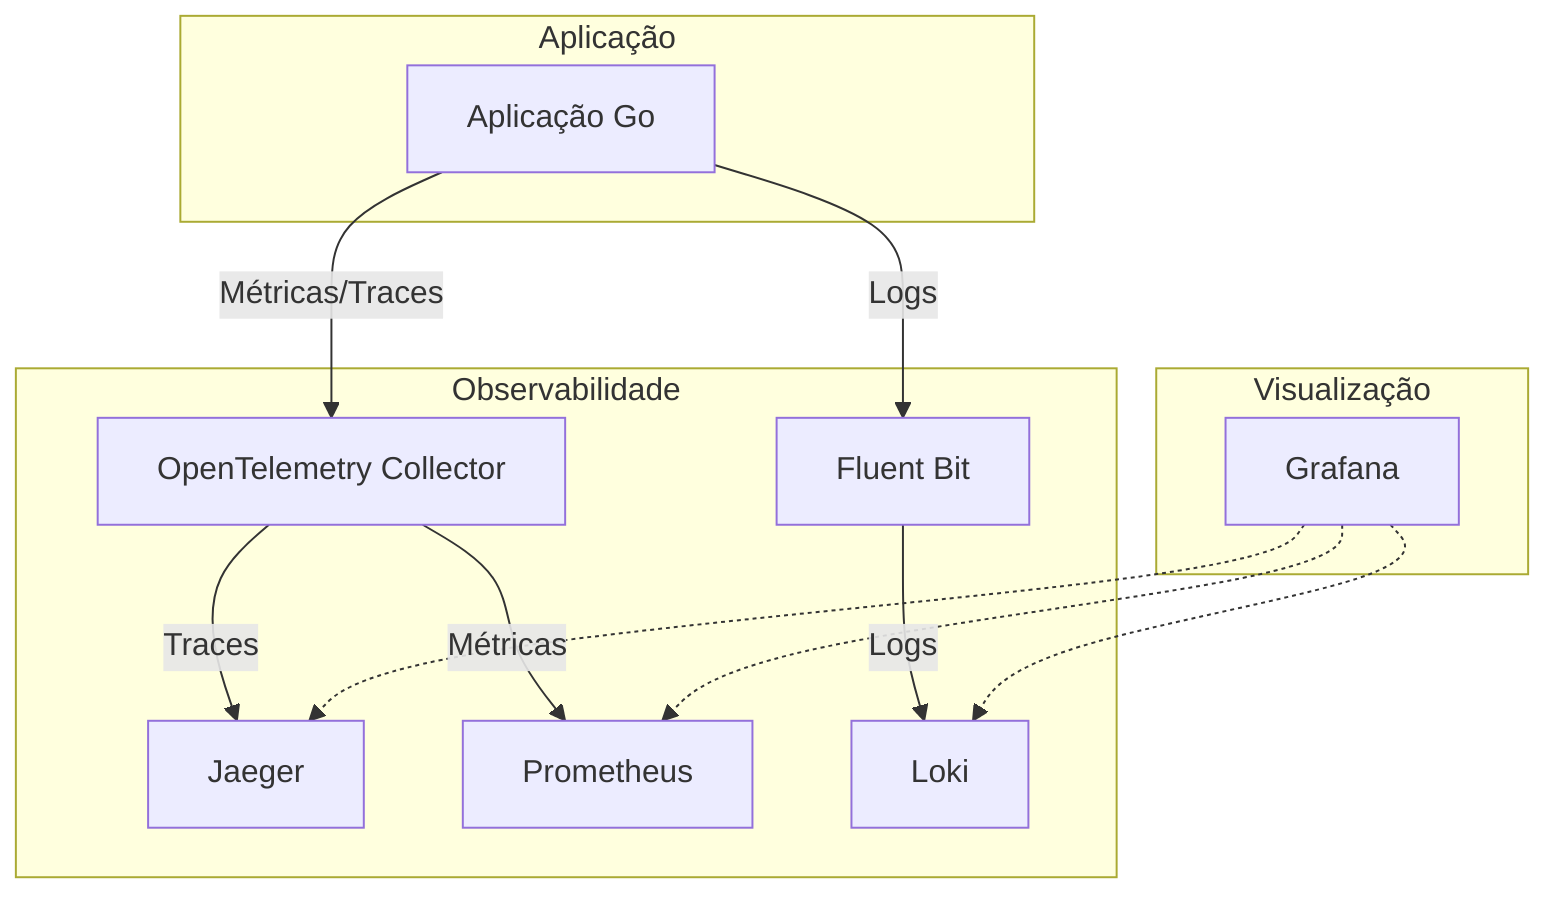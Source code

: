 flowchart TD
    subgraph Aplicação
        app[Aplicação Go]
    end

    subgraph Observabilidade
        otel[OpenTelemetry Collector]
        jaeger[Jaeger]
        prometheus[Prometheus]
        fluentbit[Fluent Bit]
        loki[Loki]
    end

    subgraph Visualização
        grafana[Grafana]
    end

    app -- Métricas/Traces --> otel
    otel -- Traces --> jaeger
    otel -- Métricas --> prometheus
    app -- Logs --> fluentbit
    fluentbit -- Logs --> loki

    grafana  -.-> prometheus
    grafana  -.-> jaeger
    grafana  -.-> loki